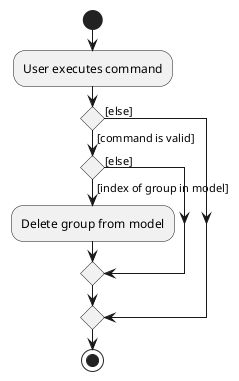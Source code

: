 @startuml
start
:User executes command;

if () then ([command is valid])
    if () then ([index of group in model])
        :Delete group from model;
    else ([else])
    endif

else([else])
endif
stop
@enduml
